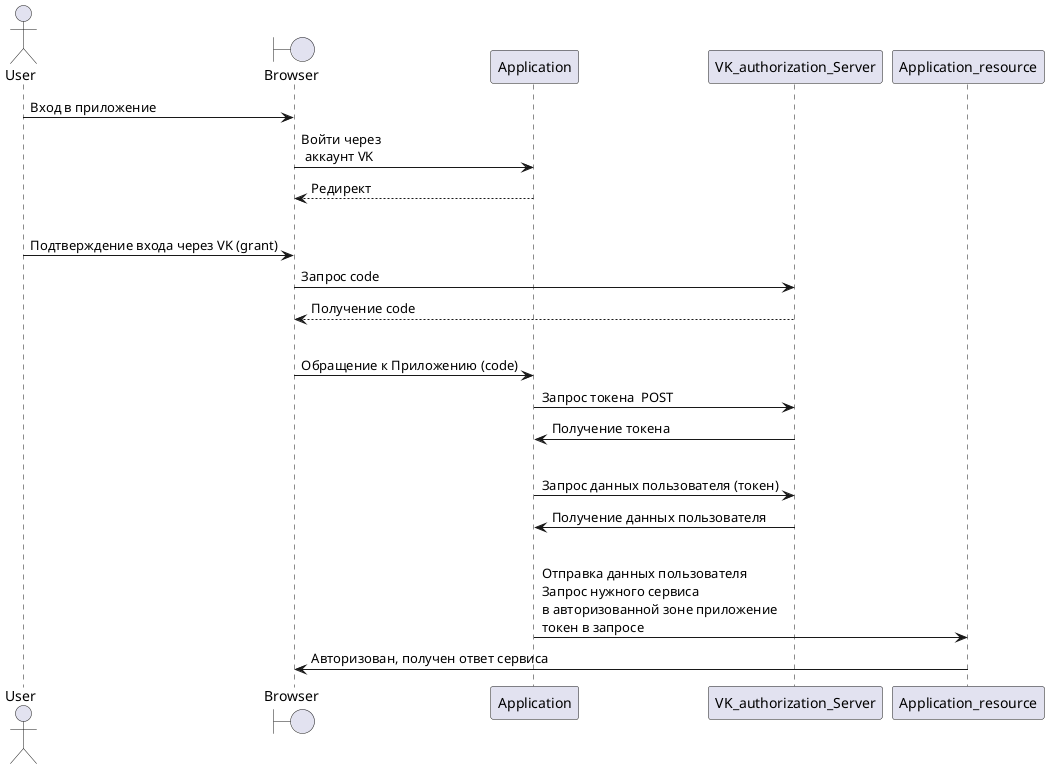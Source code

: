 @startuml    
actor User as S1
boundary Browser as S2
participant Application as S3
participant VK_authorization_Server as S4
participant Application_resource as S5

S1 -> S2 : Вход в приложение
S2 -> S3 : Войти через\n аккаунт VK
S3 --> S2 : Редирект
|||

S1 -> S2 : Подтверждение входа через VK (grant)
S2 -> S4 : Запрос code
S4 --> S2 : Получение code 
|||
S2 -> S3 : Обращение к Приложению (code)
S3 -> S4 : Запрос токена  POST
S4 -> S3 : Получение токена
|||
S3 -> S4 : Запрос данных пользователя (токен)
S4 -> S3 : Получение данных пользователя
|||
S3 -> S5 : Отправка данных пользователя\nЗапрос нужного сервиса \nв авторизованной зоне приложение\nтокен в запросе
S5 -> S2 : Авторизован, получен ответ сервиса 


' 4 response type_client_id redirect URI
' 5 code redirect URI
' 6 code



@enduml